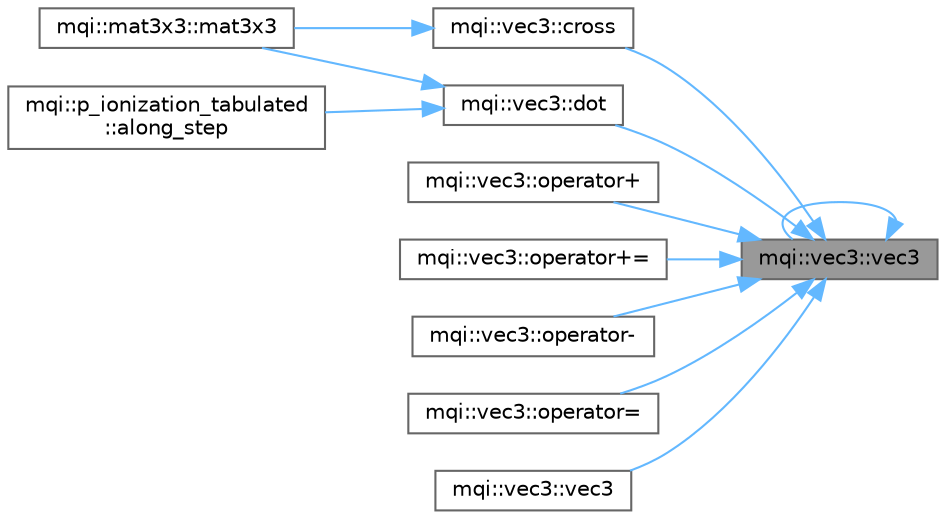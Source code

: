 digraph "mqi::vec3::vec3"
{
 // LATEX_PDF_SIZE
  bgcolor="transparent";
  edge [fontname=Helvetica,fontsize=10,labelfontname=Helvetica,labelfontsize=10];
  node [fontname=Helvetica,fontsize=10,shape=box,height=0.2,width=0.4];
  rankdir="RL";
  Node1 [id="Node000001",label="mqi::vec3::vec3",height=0.2,width=0.4,color="gray40", fillcolor="grey60", style="filled", fontcolor="black",tooltip="Copy constructor (from non-const reference)."];
  Node1 -> Node2 [id="edge1_Node000001_Node000002",dir="back",color="steelblue1",style="solid",tooltip=" "];
  Node2 [id="Node000002",label="mqi::vec3::cross",height=0.2,width=0.4,color="grey40", fillcolor="white", style="filled",URL="$classmqi_1_1vec3.html#a74abdf8a99507aaf7644e57a5039731f",tooltip="Calculates the cross product with another vector."];
  Node2 -> Node3 [id="edge2_Node000002_Node000003",dir="back",color="steelblue1",style="solid",tooltip=" "];
  Node3 [id="Node000003",label="mqi::mat3x3::mat3x3",height=0.2,width=0.4,color="grey40", fillcolor="white", style="filled",URL="$classmqi_1_1mat3x3.html#a753d74b5669fbd8427c459ec0783027d",tooltip="Constructs a rotation matrix that aligns one vector to another."];
  Node1 -> Node4 [id="edge3_Node000001_Node000004",dir="back",color="steelblue1",style="solid",tooltip=" "];
  Node4 [id="Node000004",label="mqi::vec3::dot",height=0.2,width=0.4,color="grey40", fillcolor="white", style="filled",URL="$classmqi_1_1vec3.html#aa7cf0d7d957ca569a41bae52608c635f",tooltip="Calculates the dot product with another vector."];
  Node4 -> Node5 [id="edge4_Node000004_Node000005",dir="back",color="steelblue1",style="solid",tooltip=" "];
  Node5 [id="Node000005",label="mqi::p_ionization_tabulated\l::along_step",height=0.2,width=0.4,color="grey40", fillcolor="white", style="filled",URL="$classmqi_1_1p__ionization__tabulated.html#a6748a8fea3dd0f180b667eaf483a19f1",tooltip="Simulates continuous effects along a step (energy loss and scattering)."];
  Node4 -> Node3 [id="edge5_Node000004_Node000003",dir="back",color="steelblue1",style="solid",tooltip=" "];
  Node1 -> Node6 [id="edge6_Node000001_Node000006",dir="back",color="steelblue1",style="solid",tooltip=" "];
  Node6 [id="Node000006",label="mqi::vec3::operator+",height=0.2,width=0.4,color="grey40", fillcolor="white", style="filled",URL="$classmqi_1_1vec3.html#a45cad77f858602cc6daa2955acfce212",tooltip="Vector addition."];
  Node1 -> Node7 [id="edge7_Node000001_Node000007",dir="back",color="steelblue1",style="solid",tooltip=" "];
  Node7 [id="Node000007",label="mqi::vec3::operator+=",height=0.2,width=0.4,color="grey40", fillcolor="white", style="filled",URL="$classmqi_1_1vec3.html#aca2ee0b3948b873c5b60c539e24acf81",tooltip="Addition-assignment operator."];
  Node1 -> Node8 [id="edge8_Node000001_Node000008",dir="back",color="steelblue1",style="solid",tooltip=" "];
  Node8 [id="Node000008",label="mqi::vec3::operator-",height=0.2,width=0.4,color="grey40", fillcolor="white", style="filled",URL="$classmqi_1_1vec3.html#a5bbbd5efa687578f994c2a964fdf7886",tooltip="Vector subtraction."];
  Node1 -> Node9 [id="edge9_Node000001_Node000009",dir="back",color="steelblue1",style="solid",tooltip=" "];
  Node9 [id="Node000009",label="mqi::vec3::operator=",height=0.2,width=0.4,color="grey40", fillcolor="white", style="filled",URL="$classmqi_1_1vec3.html#ae7e90633194d6c5f65a70bbfaa4a5bcc",tooltip="Assignment operator."];
  Node1 -> Node10 [id="edge10_Node000001_Node000010",dir="back",color="steelblue1",style="solid",tooltip=" "];
  Node10 [id="Node000010",label="mqi::vec3::vec3",height=0.2,width=0.4,color="grey40", fillcolor="white", style="filled",URL="$classmqi_1_1vec3.html#a40d52468aa7c290a2934d7d31cdb78ef",tooltip="Copy constructor (from const reference)."];
  Node1 -> Node1 [id="edge11_Node000001_Node000001",dir="back",color="steelblue1",style="solid",tooltip=" "];
}
